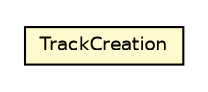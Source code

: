 #!/usr/local/bin/dot
#
# Class diagram 
# Generated by UMLGraph version R5_6-24-gf6e263 (http://www.umlgraph.org/)
#

digraph G {
	edge [fontname="Helvetica",fontsize=10,labelfontname="Helvetica",labelfontsize=10];
	node [fontname="Helvetica",fontsize=10,shape=plaintext];
	nodesep=0.25;
	ranksep=0.5;
	// com.rockhoppertech.music.examples.TrackCreation
	c11134 [label=<<table title="com.rockhoppertech.music.examples.TrackCreation" border="0" cellborder="1" cellspacing="0" cellpadding="2" port="p" bgcolor="lemonChiffon" href="./TrackCreation.html">
		<tr><td><table border="0" cellspacing="0" cellpadding="1">
<tr><td align="center" balign="center"> TrackCreation </td></tr>
		</table></td></tr>
		</table>>, URL="./TrackCreation.html", fontname="Helvetica", fontcolor="black", fontsize=9.0];
}

